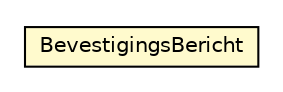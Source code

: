 #!/usr/local/bin/dot
#
# Class diagram 
# Generated by UMLGraph version R5_6-24-gf6e263 (http://www.umlgraph.org/)
#

digraph G {
	edge [fontname="Helvetica",fontsize=10,labelfontname="Helvetica",labelfontsize=10];
	node [fontname="Helvetica",fontsize=10,shape=plaintext];
	nodesep=0.25;
	ranksep=0.5;
	// nl.egem.stuf.stuf0204.BevestigingsBericht
	c50583 [label=<<table title="nl.egem.stuf.stuf0204.BevestigingsBericht" border="0" cellborder="1" cellspacing="0" cellpadding="2" port="p" bgcolor="lemonChiffon" href="./BevestigingsBericht.html">
		<tr><td><table border="0" cellspacing="0" cellpadding="1">
<tr><td align="center" balign="center"> BevestigingsBericht </td></tr>
		</table></td></tr>
		</table>>, URL="./BevestigingsBericht.html", fontname="Helvetica", fontcolor="black", fontsize=10.0];
}

